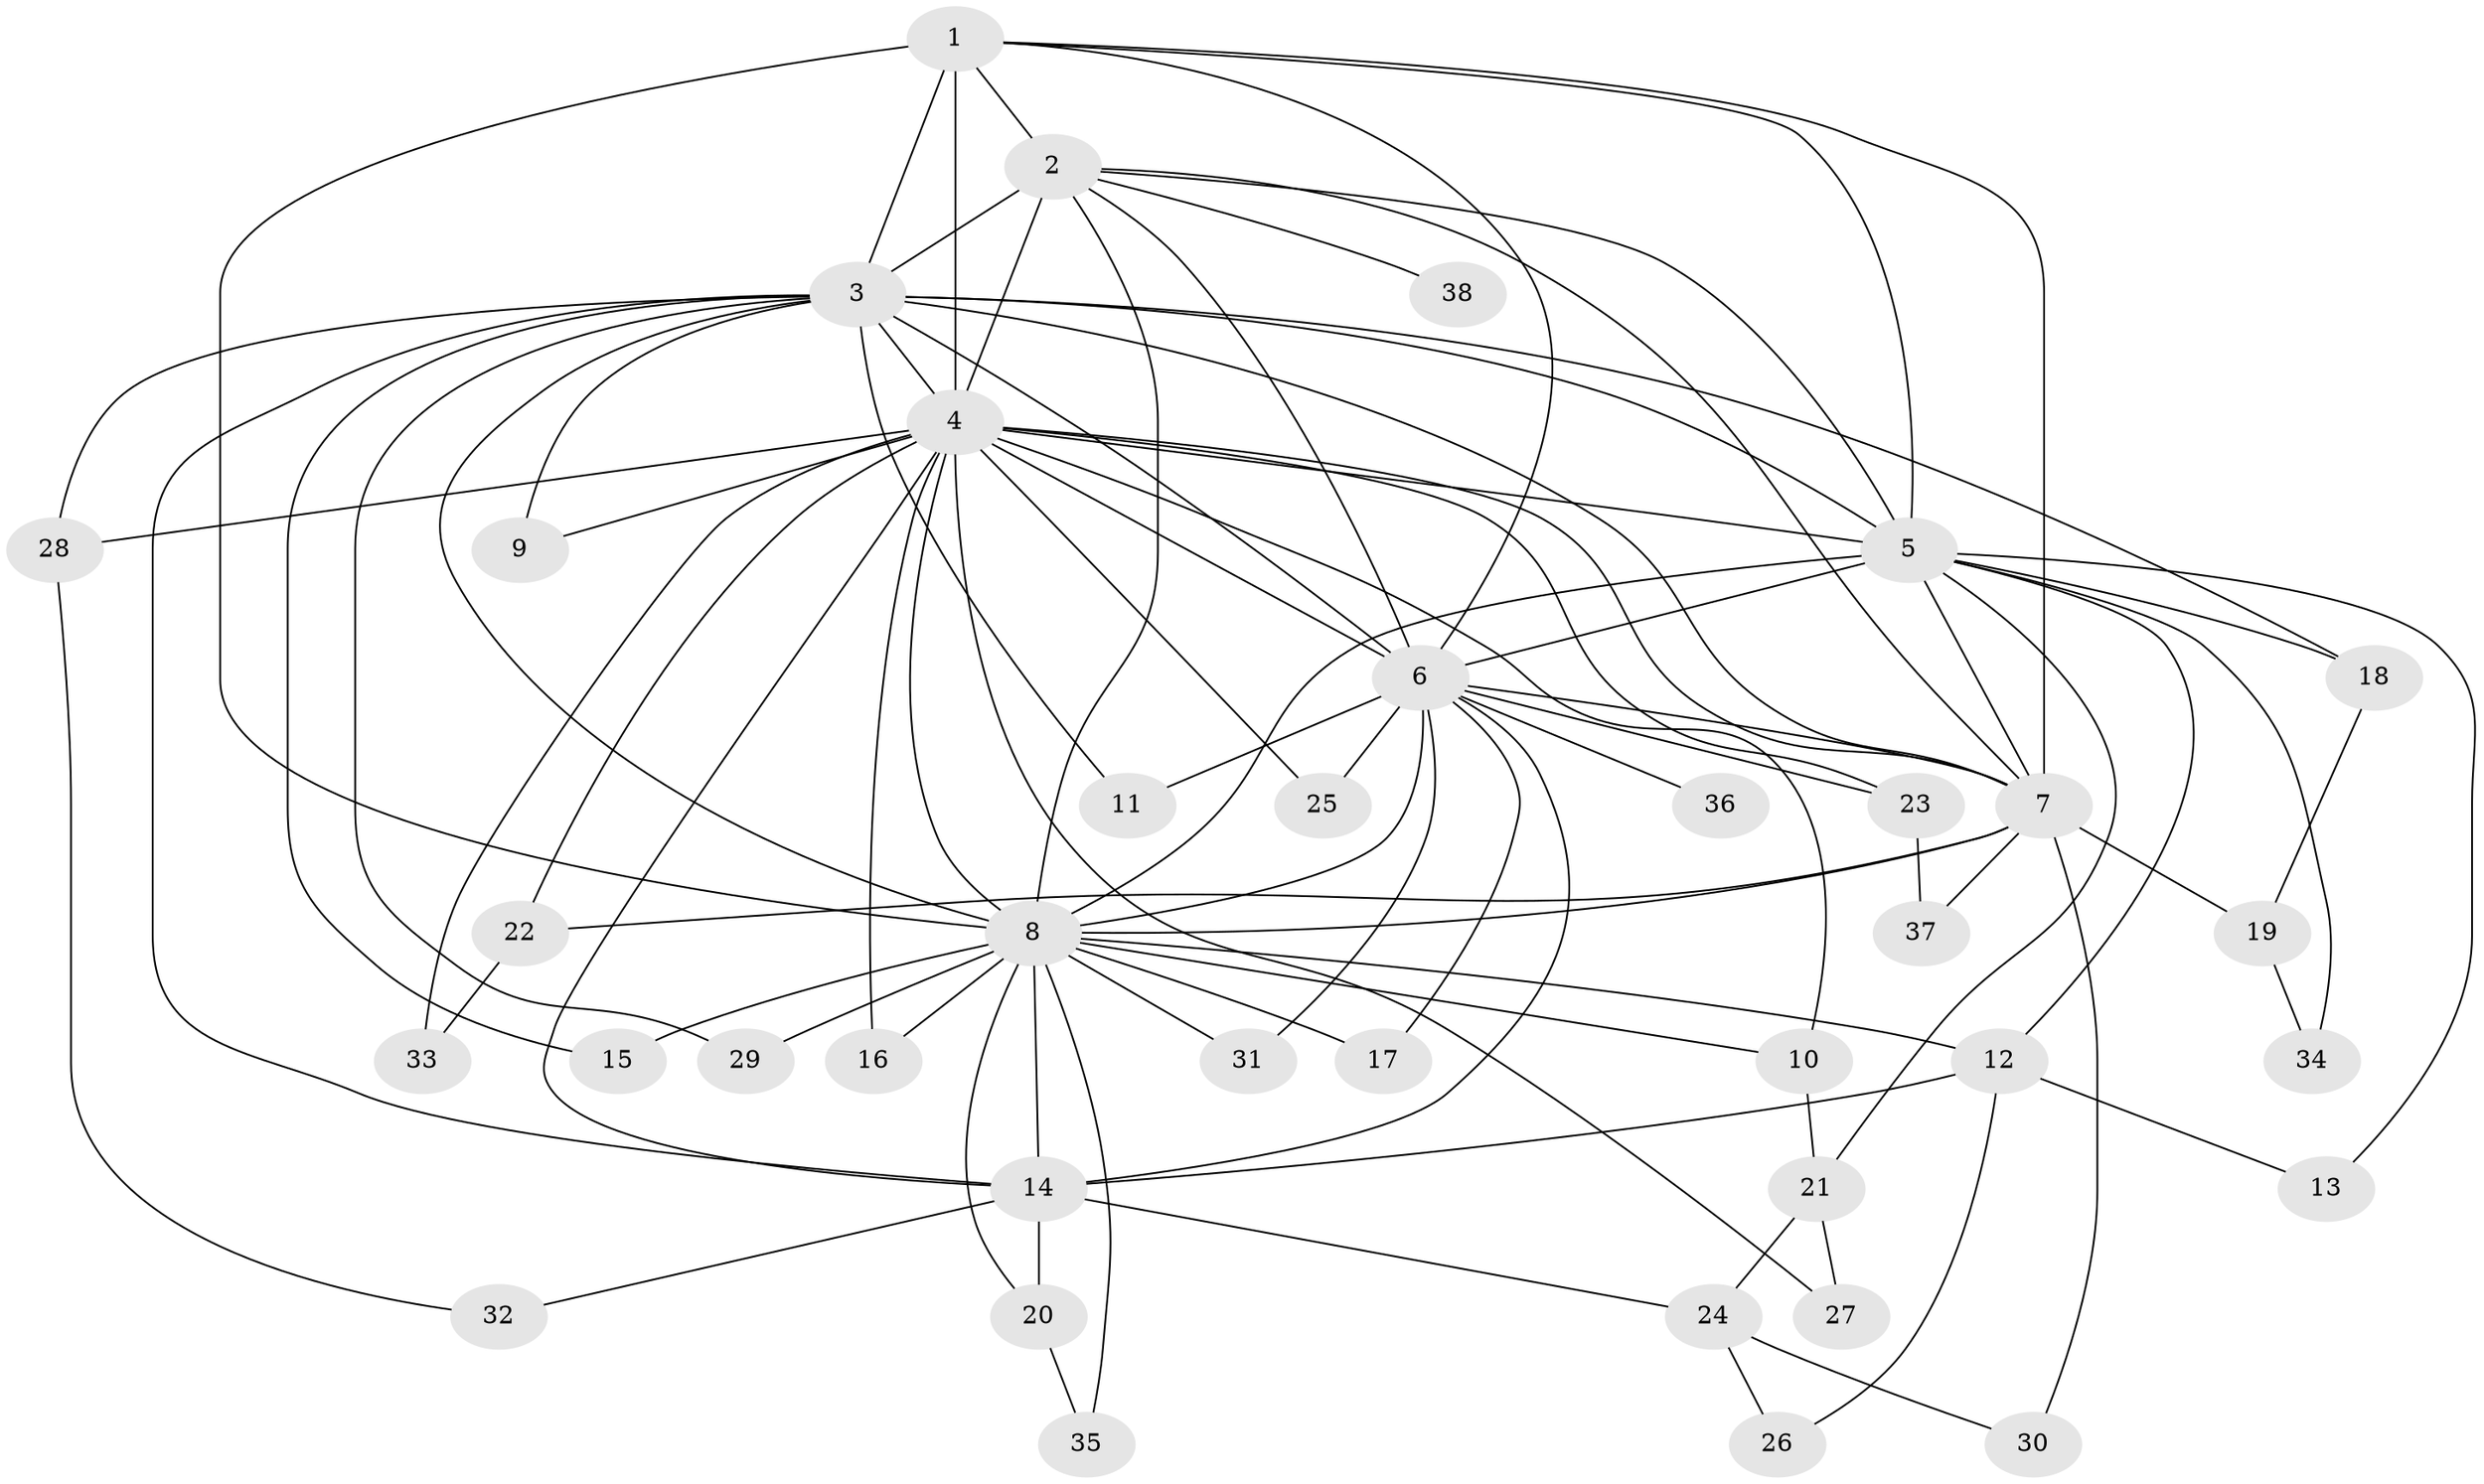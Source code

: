 // original degree distribution, {19: 0.04838709677419355, 14: 0.03225806451612903, 18: 0.016129032258064516, 15: 0.016129032258064516, 20: 0.03225806451612903, 17: 0.016129032258064516, 2: 0.6129032258064516, 3: 0.16129032258064516, 5: 0.016129032258064516, 4: 0.04838709677419355}
// Generated by graph-tools (version 1.1) at 2025/49/03/04/25 22:49:59]
// undirected, 38 vertices, 89 edges
graph export_dot {
  node [color=gray90,style=filled];
  1;
  2;
  3;
  4;
  5;
  6;
  7;
  8;
  9;
  10;
  11;
  12;
  13;
  14;
  15;
  16;
  17;
  18;
  19;
  20;
  21;
  22;
  23;
  24;
  25;
  26;
  27;
  28;
  29;
  30;
  31;
  32;
  33;
  34;
  35;
  36;
  37;
  38;
  1 -- 2 [weight=1.0];
  1 -- 3 [weight=3.0];
  1 -- 4 [weight=10.0];
  1 -- 5 [weight=1.0];
  1 -- 6 [weight=1.0];
  1 -- 7 [weight=1.0];
  1 -- 8 [weight=2.0];
  2 -- 3 [weight=3.0];
  2 -- 4 [weight=3.0];
  2 -- 5 [weight=1.0];
  2 -- 6 [weight=1.0];
  2 -- 7 [weight=1.0];
  2 -- 8 [weight=2.0];
  2 -- 38 [weight=1.0];
  3 -- 4 [weight=6.0];
  3 -- 5 [weight=2.0];
  3 -- 6 [weight=2.0];
  3 -- 7 [weight=2.0];
  3 -- 8 [weight=4.0];
  3 -- 9 [weight=1.0];
  3 -- 11 [weight=1.0];
  3 -- 14 [weight=7.0];
  3 -- 15 [weight=1.0];
  3 -- 18 [weight=1.0];
  3 -- 28 [weight=1.0];
  3 -- 29 [weight=1.0];
  4 -- 5 [weight=1.0];
  4 -- 6 [weight=1.0];
  4 -- 7 [weight=1.0];
  4 -- 8 [weight=4.0];
  4 -- 9 [weight=1.0];
  4 -- 10 [weight=1.0];
  4 -- 14 [weight=1.0];
  4 -- 16 [weight=1.0];
  4 -- 22 [weight=1.0];
  4 -- 23 [weight=1.0];
  4 -- 25 [weight=1.0];
  4 -- 27 [weight=1.0];
  4 -- 28 [weight=1.0];
  4 -- 33 [weight=1.0];
  5 -- 6 [weight=1.0];
  5 -- 7 [weight=1.0];
  5 -- 8 [weight=3.0];
  5 -- 12 [weight=1.0];
  5 -- 13 [weight=1.0];
  5 -- 18 [weight=1.0];
  5 -- 21 [weight=1.0];
  5 -- 34 [weight=1.0];
  6 -- 7 [weight=1.0];
  6 -- 8 [weight=3.0];
  6 -- 11 [weight=1.0];
  6 -- 14 [weight=3.0];
  6 -- 17 [weight=1.0];
  6 -- 23 [weight=1.0];
  6 -- 25 [weight=1.0];
  6 -- 31 [weight=1.0];
  6 -- 36 [weight=1.0];
  7 -- 8 [weight=3.0];
  7 -- 19 [weight=1.0];
  7 -- 22 [weight=1.0];
  7 -- 30 [weight=1.0];
  7 -- 37 [weight=1.0];
  8 -- 10 [weight=1.0];
  8 -- 12 [weight=1.0];
  8 -- 14 [weight=2.0];
  8 -- 15 [weight=1.0];
  8 -- 16 [weight=1.0];
  8 -- 17 [weight=1.0];
  8 -- 20 [weight=1.0];
  8 -- 29 [weight=1.0];
  8 -- 31 [weight=1.0];
  8 -- 35 [weight=1.0];
  10 -- 21 [weight=1.0];
  12 -- 13 [weight=1.0];
  12 -- 14 [weight=1.0];
  12 -- 26 [weight=1.0];
  14 -- 20 [weight=1.0];
  14 -- 24 [weight=1.0];
  14 -- 32 [weight=1.0];
  18 -- 19 [weight=1.0];
  19 -- 34 [weight=1.0];
  20 -- 35 [weight=1.0];
  21 -- 24 [weight=1.0];
  21 -- 27 [weight=1.0];
  22 -- 33 [weight=1.0];
  23 -- 37 [weight=1.0];
  24 -- 26 [weight=1.0];
  24 -- 30 [weight=1.0];
  28 -- 32 [weight=1.0];
}

